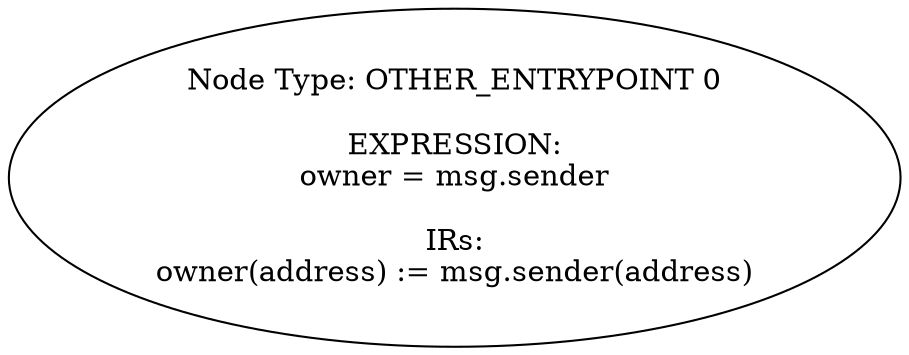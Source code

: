 digraph{
0[label="Node Type: OTHER_ENTRYPOINT 0

EXPRESSION:
owner = msg.sender

IRs:
owner(address) := msg.sender(address)"];
}
